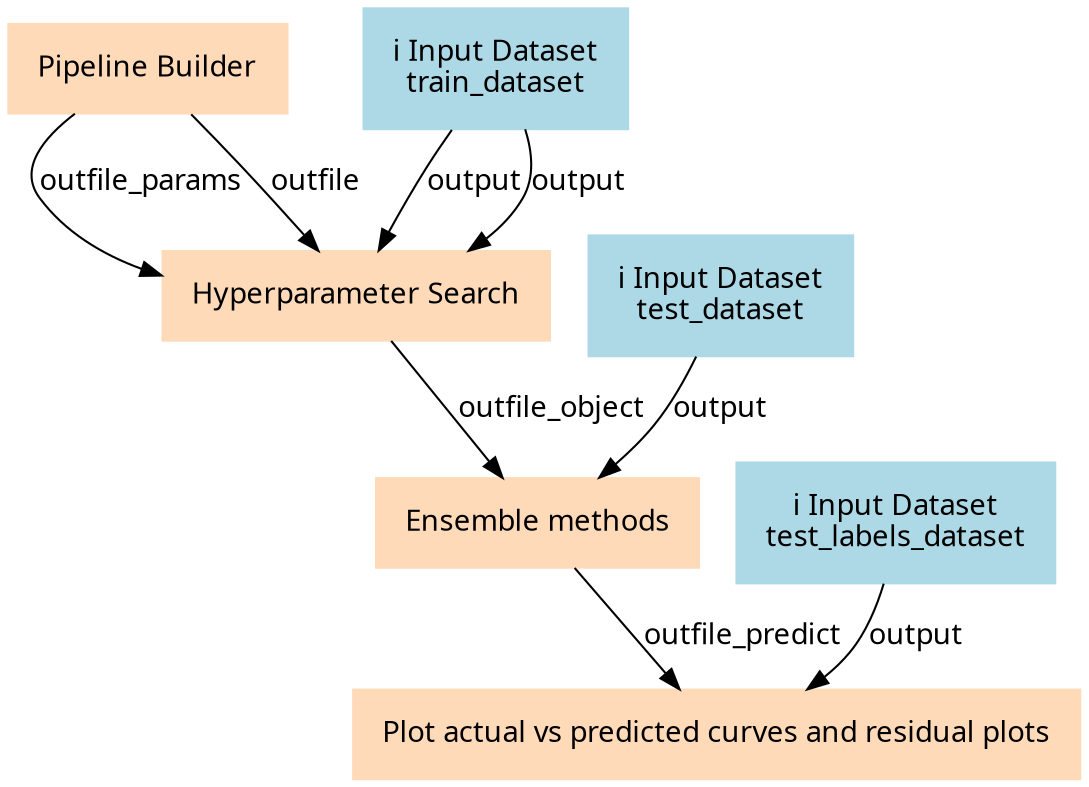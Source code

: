 digraph main {
  node [fontname="Atkinson Hyperlegible", shape=box, color=white,style=filled,color=peachpuff,margin="0.2,0.2"];
  edge [fontname="Atkinson Hyperlegible"];
  0[label="Pipeline Builder"]
  1[color=lightblue,label="ℹ️ Input Dataset\ntrain_dataset"]
  2[color=lightblue,label="ℹ️ Input Dataset\ntest_dataset"]
  3[color=lightblue,label="ℹ️ Input Dataset\ntest_labels_dataset"]
  4[label="Hyperparameter Search"]
  0 -> 4 [label="outfile_params"]
  0 -> 4 [label="outfile"]
  1 -> 4 [label="output"]
  1 -> 4 [label="output"]
  5[label="Ensemble methods"]
  2 -> 5 [label="output"]
  4 -> 5 [label="outfile_object"]
  6[label="Plot actual vs predicted curves and residual plots"]
  5 -> 6 [label="outfile_predict"]
  3 -> 6 [label="output"]
}